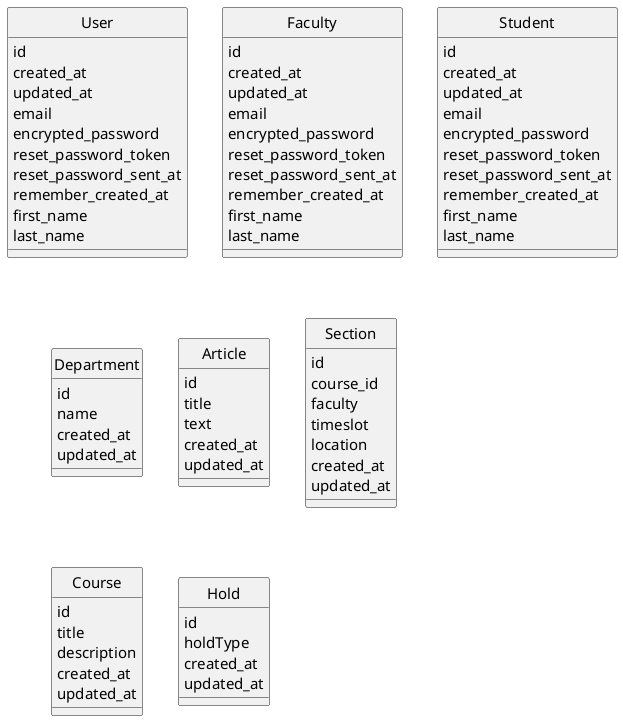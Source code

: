 @startuml
hide circle
skinparam linetype ortho
skinparam shadowing false
skinparam monochrome true
skinparam DefaultFontName Helvetica
skinparam DefaultFontSize 15
entity User {
id
created_at
updated_at
email
encrypted_password
reset_password_token
reset_password_sent_at
remember_created_at
first_name
last_name
}
entity Faculty {
id
created_at
updated_at
email
encrypted_password
reset_password_token
reset_password_sent_at
remember_created_at
first_name
last_name
}
entity Student {
id
created_at
updated_at
email
encrypted_password
reset_password_token
reset_password_sent_at
remember_created_at
first_name
last_name
}
entity Department {
id
name
created_at
updated_at
}
entity Article {
id
title
text
created_at
updated_at
}
entity Section {
id
course_id
faculty
timeslot
location
created_at
updated_at
}
entity Course {
id
title
description
created_at
updated_at
}
entity Hold {
id
holdType
created_at
updated_at
}
@enduml
